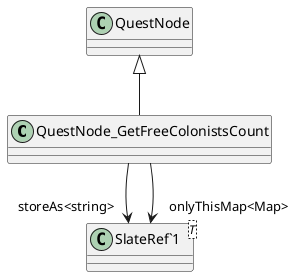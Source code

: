 @startuml
class QuestNode_GetFreeColonistsCount {
}
class "SlateRef`1"<T> {
}
QuestNode <|-- QuestNode_GetFreeColonistsCount
QuestNode_GetFreeColonistsCount --> "storeAs<string>" "SlateRef`1"
QuestNode_GetFreeColonistsCount --> "onlyThisMap<Map>" "SlateRef`1"
@enduml

